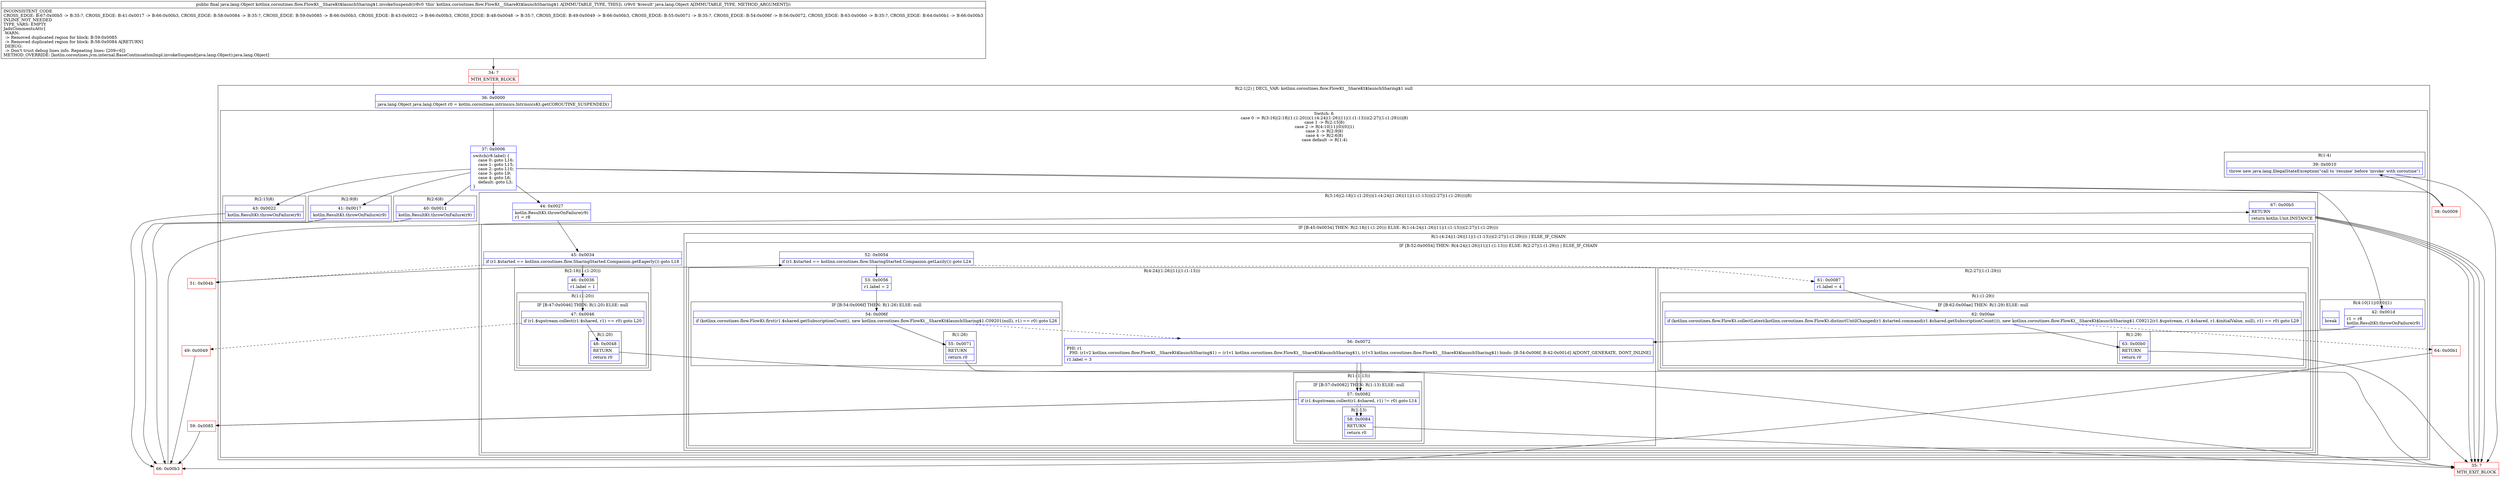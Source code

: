 digraph "CFG forkotlinx.coroutines.flow.FlowKt__ShareKt$launchSharing$1.invokeSuspend(Ljava\/lang\/Object;)Ljava\/lang\/Object;" {
subgraph cluster_Region_26824623 {
label = "R(2:1|2) | DECL_VAR: kotlinx.coroutines.flow.FlowKt__ShareKt$launchSharing$1 null\l";
node [shape=record,color=blue];
Node_36 [shape=record,label="{36\:\ 0x0000|java.lang.Object java.lang.Object r0 = kotlin.coroutines.intrinsics.IntrinsicsKt.getCOROUTINE_SUSPENDED()\l}"];
subgraph cluster_SwitchRegion_2131663151 {
label = "Switch: 6
 case 0 -> R(3:16|(2:18|(1:(1:20)))(1:(4:24|(1:26)|11|(1:(1:13)))(2:27|(1:(1:29))))|8)
 case 1 -> R(2:15|8)
 case 2 -> R(4:10|11|(0)(0)|1)
 case 3 -> R(2:9|8)
 case 4 -> R(2:6|8)
 case default -> R(1:4)";
node [shape=record,color=blue];
Node_37 [shape=record,label="{37\:\ 0x0006|switch(r8.label) \{\l    case 0: goto L16;\l    case 1: goto L15;\l    case 2: goto L10;\l    case 3: goto L9;\l    case 4: goto L6;\l    default: goto L3;\l\}\l}"];
subgraph cluster_Region_1658229178 {
label = "R(3:16|(2:18|(1:(1:20)))(1:(4:24|(1:26)|11|(1:(1:13)))(2:27|(1:(1:29))))|8)";
node [shape=record,color=blue];
Node_44 [shape=record,label="{44\:\ 0x0027|kotlin.ResultKt.throwOnFailure(r9)\lr1 = r8\l}"];
subgraph cluster_IfRegion_309989838 {
label = "IF [B:45:0x0034] THEN: R(2:18|(1:(1:20))) ELSE: R(1:(4:24|(1:26)|11|(1:(1:13)))(2:27|(1:(1:29))))";
node [shape=record,color=blue];
Node_45 [shape=record,label="{45\:\ 0x0034|if (r1.$started == kotlinx.coroutines.flow.SharingStarted.Companion.getEagerly()) goto L18\l}"];
subgraph cluster_Region_672170994 {
label = "R(2:18|(1:(1:20)))";
node [shape=record,color=blue];
Node_46 [shape=record,label="{46\:\ 0x0036|r1.label = 1\l}"];
subgraph cluster_Region_249738497 {
label = "R(1:(1:20))";
node [shape=record,color=blue];
subgraph cluster_IfRegion_543244808 {
label = "IF [B:47:0x0046] THEN: R(1:20) ELSE: null";
node [shape=record,color=blue];
Node_47 [shape=record,label="{47\:\ 0x0046|if (r1.$upstream.collect(r1.$shared, r1) == r0) goto L20\l}"];
subgraph cluster_Region_1112675469 {
label = "R(1:20)";
node [shape=record,color=blue];
Node_48 [shape=record,label="{48\:\ 0x0048|RETURN\l|return r0\l}"];
}
}
}
}
subgraph cluster_Region_86934035 {
label = "R(1:(4:24|(1:26)|11|(1:(1:13)))(2:27|(1:(1:29)))) | ELSE_IF_CHAIN\l";
node [shape=record,color=blue];
subgraph cluster_IfRegion_1192757017 {
label = "IF [B:52:0x0054] THEN: R(4:24|(1:26)|11|(1:(1:13))) ELSE: R(2:27|(1:(1:29))) | ELSE_IF_CHAIN\l";
node [shape=record,color=blue];
Node_52 [shape=record,label="{52\:\ 0x0054|if (r1.$started == kotlinx.coroutines.flow.SharingStarted.Companion.getLazily()) goto L24\l}"];
subgraph cluster_Region_1807422235 {
label = "R(4:24|(1:26)|11|(1:(1:13)))";
node [shape=record,color=blue];
Node_53 [shape=record,label="{53\:\ 0x0056|r1.label = 2\l}"];
subgraph cluster_IfRegion_308570347 {
label = "IF [B:54:0x006f] THEN: R(1:26) ELSE: null";
node [shape=record,color=blue];
Node_54 [shape=record,label="{54\:\ 0x006f|if (kotlinx.coroutines.flow.FlowKt.first(r1.$shared.getSubscriptionCount(), new kotlinx.coroutines.flow.FlowKt__ShareKt$launchSharing$1.C09201(null), r1) == r0) goto L26\l}"];
subgraph cluster_Region_1498130751 {
label = "R(1:26)";
node [shape=record,color=blue];
Node_55 [shape=record,label="{55\:\ 0x0071|RETURN\l|return r0\l}"];
}
}
Node_56 [shape=record,label="{56\:\ 0x0072|PHI: r1 \l  PHI: (r1v2 kotlinx.coroutines.flow.FlowKt__ShareKt$launchSharing$1) = (r1v1 kotlinx.coroutines.flow.FlowKt__ShareKt$launchSharing$1), (r1v3 kotlinx.coroutines.flow.FlowKt__ShareKt$launchSharing$1) binds: [B:54:0x006f, B:42:0x001d] A[DONT_GENERATE, DONT_INLINE]\l|r1.label = 3\l}"];
subgraph cluster_Region_1886058960 {
label = "R(1:(1:13))";
node [shape=record,color=blue];
subgraph cluster_IfRegion_1938870556 {
label = "IF [B:57:0x0082] THEN: R(1:13) ELSE: null";
node [shape=record,color=blue];
Node_57 [shape=record,label="{57\:\ 0x0082|if (r1.$upstream.collect(r1.$shared, r1) != r0) goto L14\l}"];
subgraph cluster_Region_557073823 {
label = "R(1:13)";
node [shape=record,color=blue];
Node_58 [shape=record,label="{58\:\ 0x0084|RETURN\l|return r0\l}"];
}
}
}
}
subgraph cluster_Region_27644884 {
label = "R(2:27|(1:(1:29)))";
node [shape=record,color=blue];
Node_61 [shape=record,label="{61\:\ 0x0087|r1.label = 4\l}"];
subgraph cluster_Region_100805686 {
label = "R(1:(1:29))";
node [shape=record,color=blue];
subgraph cluster_IfRegion_279331426 {
label = "IF [B:62:0x00ae] THEN: R(1:29) ELSE: null";
node [shape=record,color=blue];
Node_62 [shape=record,label="{62\:\ 0x00ae|if (kotlinx.coroutines.flow.FlowKt.collectLatest(kotlinx.coroutines.flow.FlowKt.distinctUntilChanged(r1.$started.command(r1.$shared.getSubscriptionCount())), new kotlinx.coroutines.flow.FlowKt__ShareKt$launchSharing$1.C09212(r1.$upstream, r1.$shared, r1.$initialValue, null), r1) == r0) goto L29\l}"];
subgraph cluster_Region_346034968 {
label = "R(1:29)";
node [shape=record,color=blue];
Node_63 [shape=record,label="{63\:\ 0x00b0|RETURN\l|return r0\l}"];
}
}
}
}
}
}
}
Node_67 [shape=record,label="{67\:\ 0x00b5|RETURN\l|return kotlin.Unit.INSTANCE\l}"];
}
subgraph cluster_Region_890422310 {
label = "R(2:15|8)";
node [shape=record,color=blue];
Node_43 [shape=record,label="{43\:\ 0x0022|kotlin.ResultKt.throwOnFailure(r9)\l}"];
Node_67 [shape=record,label="{67\:\ 0x00b5|RETURN\l|return kotlin.Unit.INSTANCE\l}"];
}
subgraph cluster_Region_1078033104 {
label = "R(4:10|11|(0)(0)|1)";
node [shape=record,color=blue];
Node_42 [shape=record,label="{42\:\ 0x001d|r1 = r8\lkotlin.ResultKt.throwOnFailure(r9)\l}"];
Node_56 [shape=record,label="{56\:\ 0x0072|PHI: r1 \l  PHI: (r1v2 kotlinx.coroutines.flow.FlowKt__ShareKt$launchSharing$1) = (r1v1 kotlinx.coroutines.flow.FlowKt__ShareKt$launchSharing$1), (r1v3 kotlinx.coroutines.flow.FlowKt__ShareKt$launchSharing$1) binds: [B:54:0x006f, B:42:0x001d] A[DONT_GENERATE, DONT_INLINE]\l|r1.label = 3\l}"];
subgraph cluster_IfRegion_1640839329 {
label = "IF [B:57:0x0082] THEN: R(0) ELSE: R(0)";
node [shape=record,color=blue];
Node_57 [shape=record,label="{57\:\ 0x0082|if (r1.$upstream.collect(r1.$shared, r1) != r0) goto L14\l}"];
subgraph cluster_Region_311500589 {
label = "R(0)";
node [shape=record,color=blue];
}
subgraph cluster_Region_1023759832 {
label = "R(0)";
node [shape=record,color=blue];
}
}
Node_InsnContainer_712097234 [shape=record,label="{|break\l}"];
}
subgraph cluster_Region_165769038 {
label = "R(2:9|8)";
node [shape=record,color=blue];
Node_41 [shape=record,label="{41\:\ 0x0017|kotlin.ResultKt.throwOnFailure(r9)\l}"];
Node_67 [shape=record,label="{67\:\ 0x00b5|RETURN\l|return kotlin.Unit.INSTANCE\l}"];
}
subgraph cluster_Region_320041256 {
label = "R(2:6|8)";
node [shape=record,color=blue];
Node_40 [shape=record,label="{40\:\ 0x0011|kotlin.ResultKt.throwOnFailure(r9)\l}"];
Node_67 [shape=record,label="{67\:\ 0x00b5|RETURN\l|return kotlin.Unit.INSTANCE\l}"];
}
subgraph cluster_Region_70212871 {
label = "R(1:4)";
node [shape=record,color=blue];
Node_39 [shape=record,label="{39\:\ 0x0010|throw new java.lang.IllegalStateException(\"call to 'resume' before 'invoke' with coroutine\")\l}"];
}
}
}
Node_34 [shape=record,color=red,label="{34\:\ ?|MTH_ENTER_BLOCK\l}"];
Node_38 [shape=record,color=red,label="{38\:\ 0x0009}"];
Node_35 [shape=record,color=red,label="{35\:\ ?|MTH_EXIT_BLOCK\l}"];
Node_66 [shape=record,color=red,label="{66\:\ 0x00b3}"];
Node_59 [shape=record,color=red,label="{59\:\ 0x0085}"];
Node_49 [shape=record,color=red,label="{49\:\ 0x0049}"];
Node_51 [shape=record,color=red,label="{51\:\ 0x004b}"];
Node_64 [shape=record,color=red,label="{64\:\ 0x00b1}"];
MethodNode[shape=record,label="{public final java.lang.Object kotlinx.coroutines.flow.FlowKt__ShareKt$launchSharing$1.invokeSuspend((r8v0 'this' kotlinx.coroutines.flow.FlowKt__ShareKt$launchSharing$1 A[IMMUTABLE_TYPE, THIS]), (r9v0 '$result' java.lang.Object A[IMMUTABLE_TYPE, METHOD_ARGUMENT]))  | INCONSISTENT_CODE\lCROSS_EDGE: B:67:0x00b5 \-\> B:35:?, CROSS_EDGE: B:41:0x0017 \-\> B:66:0x00b3, CROSS_EDGE: B:58:0x0084 \-\> B:35:?, CROSS_EDGE: B:59:0x0085 \-\> B:66:0x00b3, CROSS_EDGE: B:43:0x0022 \-\> B:66:0x00b3, CROSS_EDGE: B:48:0x0048 \-\> B:35:?, CROSS_EDGE: B:49:0x0049 \-\> B:66:0x00b3, CROSS_EDGE: B:55:0x0071 \-\> B:35:?, CROSS_EDGE: B:54:0x006f \-\> B:56:0x0072, CROSS_EDGE: B:63:0x00b0 \-\> B:35:?, CROSS_EDGE: B:64:0x00b1 \-\> B:66:0x00b3\lINLINE_NOT_NEEDED\lTYPE_VARS: EMPTY\lJadxCommentsAttr\{\l WARN: \l \-\> Removed duplicated region for block: B:59:0x0085 \l \-\> Removed duplicated region for block: B:58:0x0084 A[RETURN]\l DEBUG: \l \-\> Don't trust debug lines info. Repeating lines: [209=6]\}\lMETHOD_OVERRIDE: [kotlin.coroutines.jvm.internal.BaseContinuationImpl.invokeSuspend(java.lang.Object):java.lang.Object]\l}"];
MethodNode -> Node_34;Node_36 -> Node_37;
Node_37 -> Node_38;
Node_37 -> Node_40;
Node_37 -> Node_41;
Node_37 -> Node_42;
Node_37 -> Node_43;
Node_37 -> Node_44;
Node_44 -> Node_45;
Node_45 -> Node_46;
Node_45 -> Node_51[style=dashed];
Node_46 -> Node_47;
Node_47 -> Node_48;
Node_47 -> Node_49[style=dashed];
Node_48 -> Node_35;
Node_52 -> Node_53;
Node_52 -> Node_61[style=dashed];
Node_53 -> Node_54;
Node_54 -> Node_55;
Node_54 -> Node_56[style=dashed];
Node_55 -> Node_35;
Node_56 -> Node_57;
Node_57 -> Node_58[style=dashed];
Node_57 -> Node_59;
Node_58 -> Node_35;
Node_61 -> Node_62;
Node_62 -> Node_63;
Node_62 -> Node_64[style=dashed];
Node_63 -> Node_35;
Node_67 -> Node_35;
Node_43 -> Node_66;
Node_67 -> Node_35;
Node_42 -> Node_56;
Node_56 -> Node_57;
Node_57 -> Node_58[style=dashed];
Node_57 -> Node_59;
Node_41 -> Node_66;
Node_67 -> Node_35;
Node_40 -> Node_66;
Node_67 -> Node_35;
Node_39 -> Node_35;
Node_34 -> Node_36;
Node_38 -> Node_39;
Node_66 -> Node_67;
Node_59 -> Node_66;
Node_49 -> Node_66;
Node_51 -> Node_52;
Node_64 -> Node_66;
}

